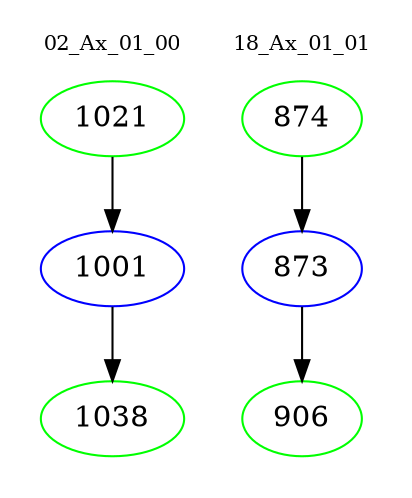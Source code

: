 digraph{
subgraph cluster_0 {
color = white
label = "02_Ax_01_00";
fontsize=10;
T0_1021 [label="1021", color="green"]
T0_1021 -> T0_1001 [color="black"]
T0_1001 [label="1001", color="blue"]
T0_1001 -> T0_1038 [color="black"]
T0_1038 [label="1038", color="green"]
}
subgraph cluster_1 {
color = white
label = "18_Ax_01_01";
fontsize=10;
T1_874 [label="874", color="green"]
T1_874 -> T1_873 [color="black"]
T1_873 [label="873", color="blue"]
T1_873 -> T1_906 [color="black"]
T1_906 [label="906", color="green"]
}
}
